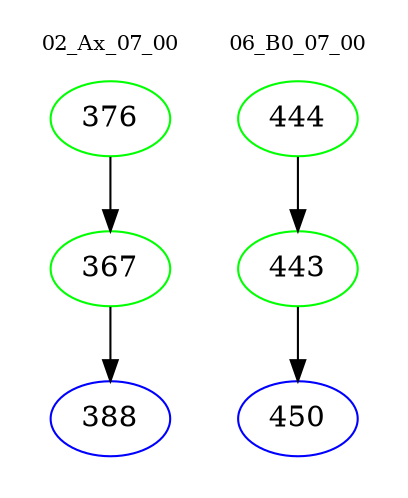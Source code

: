 digraph{
subgraph cluster_0 {
color = white
label = "02_Ax_07_00";
fontsize=10;
T0_376 [label="376", color="green"]
T0_376 -> T0_367 [color="black"]
T0_367 [label="367", color="green"]
T0_367 -> T0_388 [color="black"]
T0_388 [label="388", color="blue"]
}
subgraph cluster_1 {
color = white
label = "06_B0_07_00";
fontsize=10;
T1_444 [label="444", color="green"]
T1_444 -> T1_443 [color="black"]
T1_443 [label="443", color="green"]
T1_443 -> T1_450 [color="black"]
T1_450 [label="450", color="blue"]
}
}

